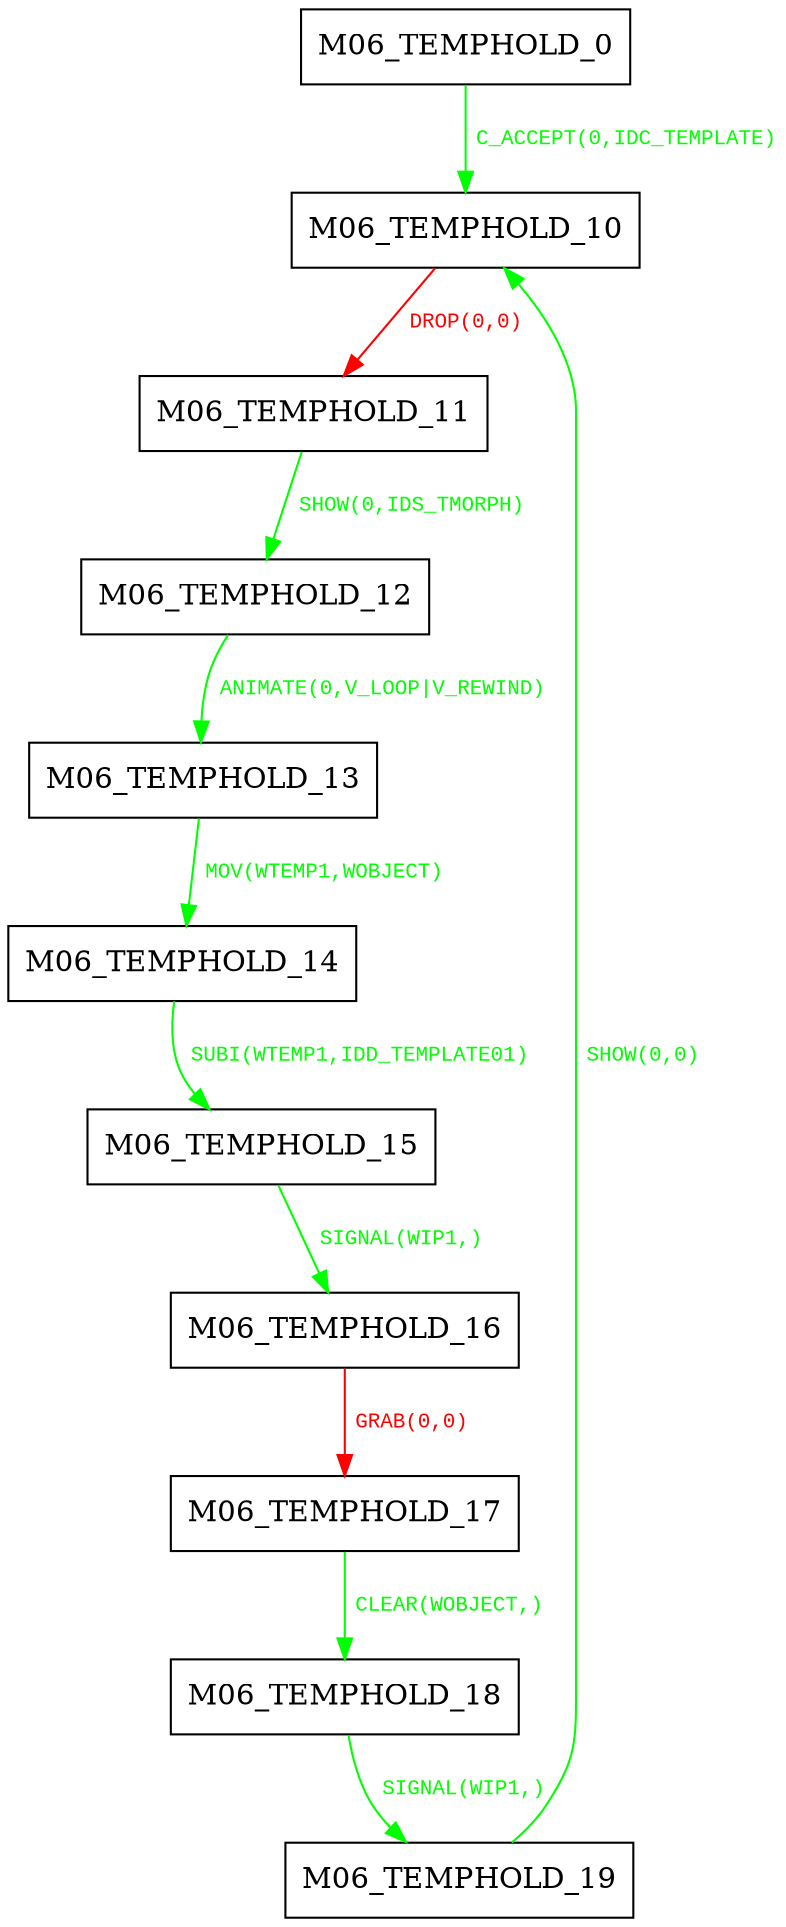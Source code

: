 digraph {
 node [shape=record];
"M06_TEMPHOLD_0" -> "M06_TEMPHOLD_10"[color=green, fontcolor=green, label=< <font face="Courier New" point-size="10">
C_ACCEPT(0,IDC_TEMPLATE)<br/>
</font>>];
"M06_TEMPHOLD_10" -> "M06_TEMPHOLD_11"[color=red, fontcolor=red, label=< <font face="Courier New" point-size="10">
DROP(0,0)<br/>
</font>>];
"M06_TEMPHOLD_11" -> "M06_TEMPHOLD_12"[color=green, fontcolor=green, label=< <font face="Courier New" point-size="10">
SHOW(0,IDS_TMORPH)<br/>
</font>>];
"M06_TEMPHOLD_12" -> "M06_TEMPHOLD_13"[color=green, fontcolor=green, label=< <font face="Courier New" point-size="10">
ANIMATE(0,V_LOOP|V_REWIND)<br/>
</font>>];
"M06_TEMPHOLD_13" -> "M06_TEMPHOLD_14"[color=green, fontcolor=green, label=< <font face="Courier New" point-size="10">
MOV(WTEMP1,WOBJECT)<br/>
</font>>];
"M06_TEMPHOLD_14" -> "M06_TEMPHOLD_15"[color=green, fontcolor=green, label=< <font face="Courier New" point-size="10">
SUBI(WTEMP1,IDD_TEMPLATE01)<br/>
</font>>];
"M06_TEMPHOLD_15" -> "M06_TEMPHOLD_16"[color=green, fontcolor=green, label=< <font face="Courier New" point-size="10">
SIGNAL(WIP1,)<br/>
</font>>];
"M06_TEMPHOLD_16" -> "M06_TEMPHOLD_17"[color=red, fontcolor=red, label=< <font face="Courier New" point-size="10">
GRAB(0,0)<br/>
</font>>];
"M06_TEMPHOLD_17" -> "M06_TEMPHOLD_18"[color=green, fontcolor=green, label=< <font face="Courier New" point-size="10">
CLEAR(WOBJECT,)<br/>
</font>>];
"M06_TEMPHOLD_18" -> "M06_TEMPHOLD_19"[color=green, fontcolor=green, label=< <font face="Courier New" point-size="10">
SIGNAL(WIP1,)<br/>
</font>>];
"M06_TEMPHOLD_19" -> "M06_TEMPHOLD_10"[color=green, fontcolor=green, label=< <font face="Courier New" point-size="10">
SHOW(0,0)<br/>
</font>>];
}
